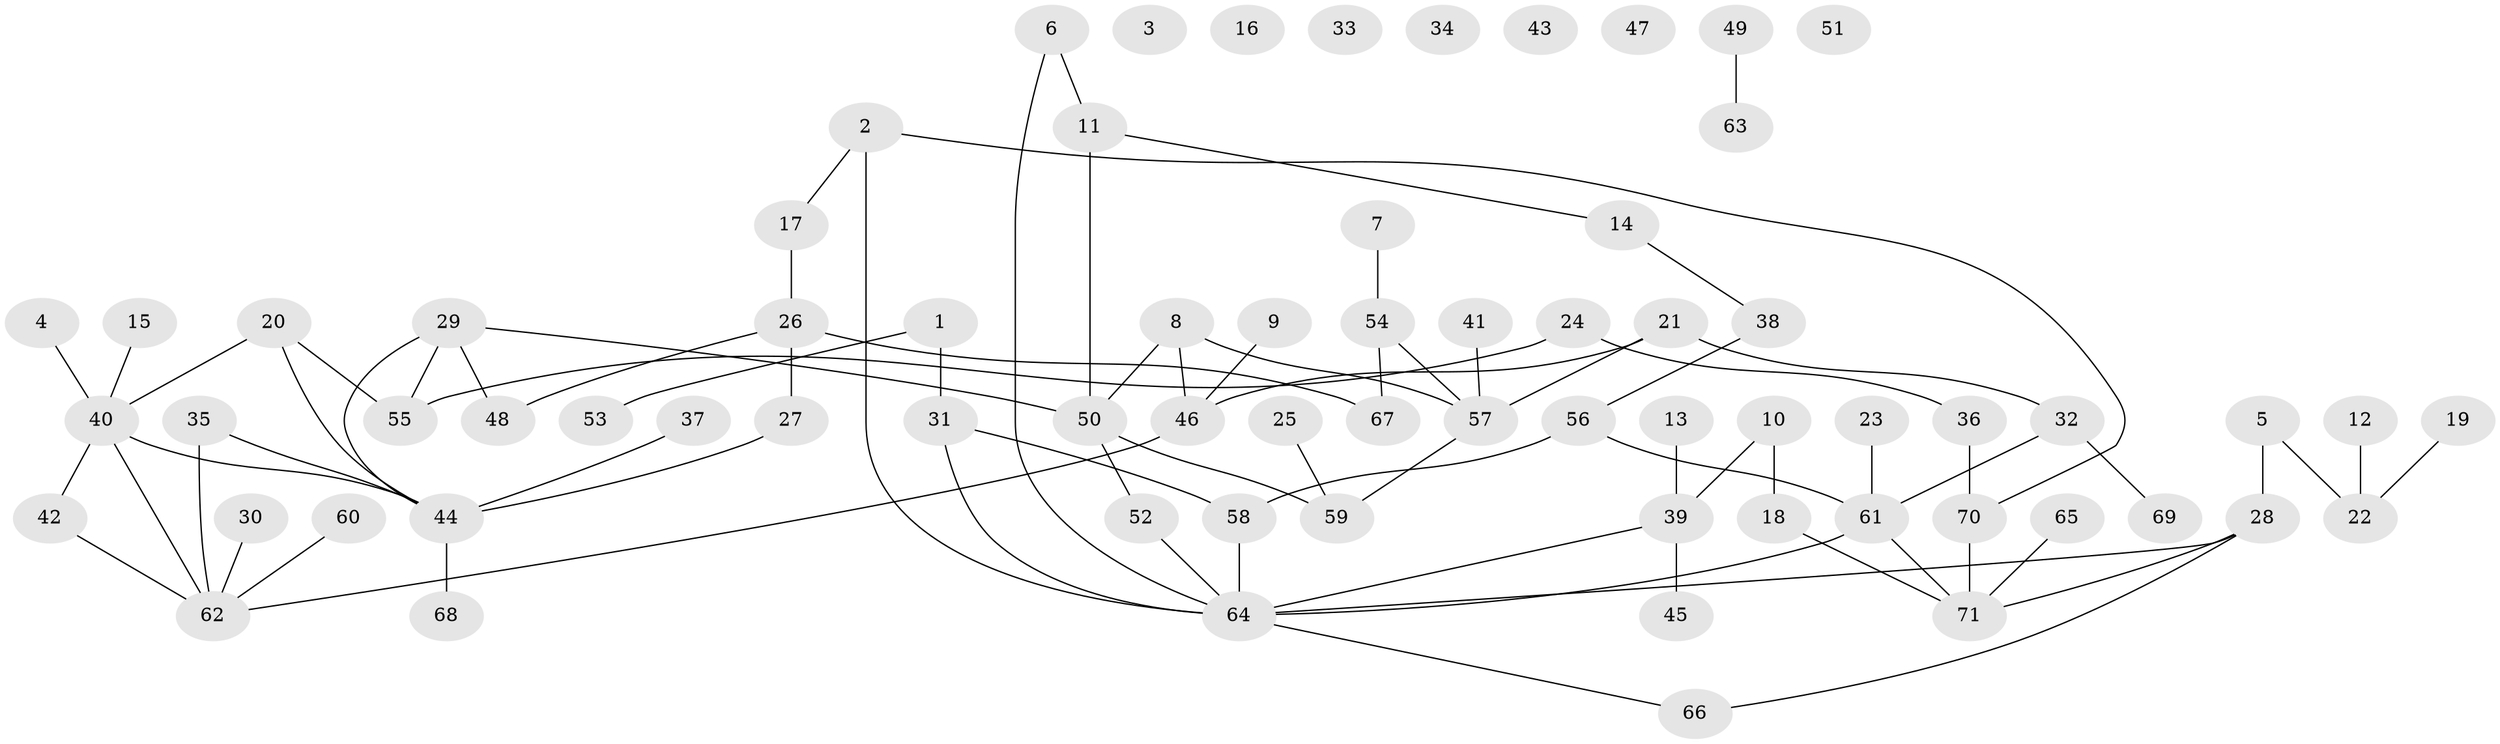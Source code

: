 // Generated by graph-tools (version 1.1) at 2025/13/03/09/25 04:13:11]
// undirected, 71 vertices, 82 edges
graph export_dot {
graph [start="1"]
  node [color=gray90,style=filled];
  1;
  2;
  3;
  4;
  5;
  6;
  7;
  8;
  9;
  10;
  11;
  12;
  13;
  14;
  15;
  16;
  17;
  18;
  19;
  20;
  21;
  22;
  23;
  24;
  25;
  26;
  27;
  28;
  29;
  30;
  31;
  32;
  33;
  34;
  35;
  36;
  37;
  38;
  39;
  40;
  41;
  42;
  43;
  44;
  45;
  46;
  47;
  48;
  49;
  50;
  51;
  52;
  53;
  54;
  55;
  56;
  57;
  58;
  59;
  60;
  61;
  62;
  63;
  64;
  65;
  66;
  67;
  68;
  69;
  70;
  71;
  1 -- 31;
  1 -- 53;
  2 -- 17;
  2 -- 64;
  2 -- 70;
  4 -- 40;
  5 -- 22;
  5 -- 28;
  6 -- 11;
  6 -- 64;
  7 -- 54;
  8 -- 46;
  8 -- 50;
  8 -- 57;
  9 -- 46;
  10 -- 18;
  10 -- 39;
  11 -- 14;
  11 -- 50;
  12 -- 22;
  13 -- 39;
  14 -- 38;
  15 -- 40;
  17 -- 26;
  18 -- 71;
  19 -- 22;
  20 -- 40;
  20 -- 44;
  20 -- 55;
  21 -- 32;
  21 -- 46;
  21 -- 57;
  23 -- 61;
  24 -- 36;
  24 -- 55;
  25 -- 59;
  26 -- 27;
  26 -- 48;
  26 -- 67;
  27 -- 44;
  28 -- 64;
  28 -- 66;
  28 -- 71;
  29 -- 44;
  29 -- 48;
  29 -- 50;
  29 -- 55;
  30 -- 62;
  31 -- 58;
  31 -- 64;
  32 -- 61;
  32 -- 69;
  35 -- 44;
  35 -- 62;
  36 -- 70;
  37 -- 44;
  38 -- 56;
  39 -- 45;
  39 -- 64;
  40 -- 42;
  40 -- 44;
  40 -- 62;
  41 -- 57;
  42 -- 62;
  44 -- 68;
  46 -- 62;
  49 -- 63;
  50 -- 52;
  50 -- 59;
  52 -- 64;
  54 -- 57;
  54 -- 67;
  56 -- 58;
  56 -- 61;
  57 -- 59;
  58 -- 64;
  60 -- 62;
  61 -- 64;
  61 -- 71;
  64 -- 66;
  65 -- 71;
  70 -- 71;
}
